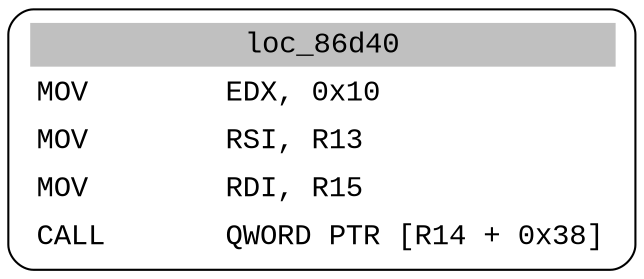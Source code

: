 digraph asm_graph {
1941 [
shape="Mrecord" fontname="Courier New"label =<<table border="0" cellborder="0" cellpadding="3"><tr><td align="center" colspan="2" bgcolor="grey">loc_86d40</td></tr><tr><td align="left">MOV        EDX, 0x10</td></tr><tr><td align="left">MOV        RSI, R13</td></tr><tr><td align="left">MOV        RDI, R15</td></tr><tr><td align="left">CALL       QWORD PTR [R14 + 0x38]</td></tr></table>> ];
}